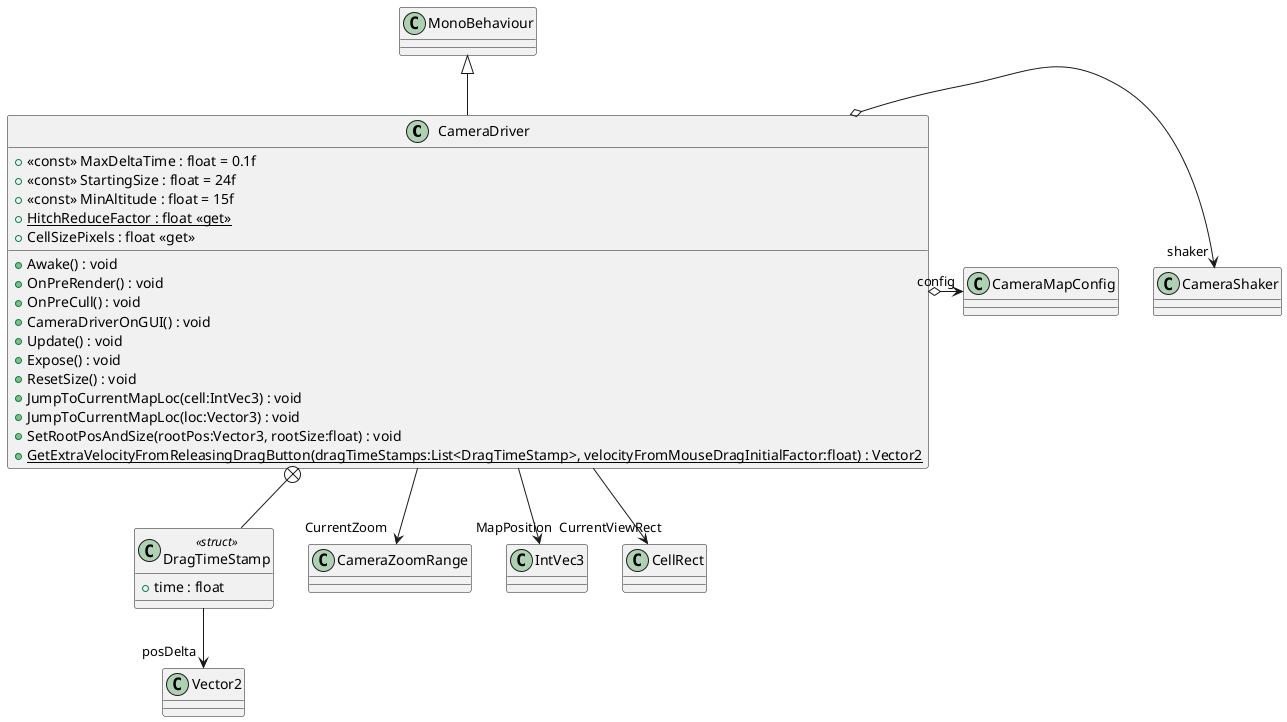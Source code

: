 @startuml
class CameraDriver {
    + <<const>> MaxDeltaTime : float = 0.1f
    + <<const>> StartingSize : float = 24f
    + <<const>> MinAltitude : float = 15f
    + {static} HitchReduceFactor : float <<get>>
    + CellSizePixels : float <<get>>
    + Awake() : void
    + OnPreRender() : void
    + OnPreCull() : void
    + CameraDriverOnGUI() : void
    + Update() : void
    + Expose() : void
    + ResetSize() : void
    + JumpToCurrentMapLoc(cell:IntVec3) : void
    + JumpToCurrentMapLoc(loc:Vector3) : void
    + SetRootPosAndSize(rootPos:Vector3, rootSize:float) : void
    + {static} GetExtraVelocityFromReleasingDragButton(dragTimeStamps:List<DragTimeStamp>, velocityFromMouseDragInitialFactor:float) : Vector2
}
class DragTimeStamp <<struct>> {
    + time : float
}
MonoBehaviour <|-- CameraDriver
CameraDriver o-> "shaker" CameraShaker
CameraDriver o-> "config" CameraMapConfig
CameraDriver --> "CurrentZoom" CameraZoomRange
CameraDriver --> "MapPosition" IntVec3
CameraDriver --> "CurrentViewRect" CellRect
CameraDriver +-- DragTimeStamp
DragTimeStamp --> "posDelta" Vector2
@enduml
